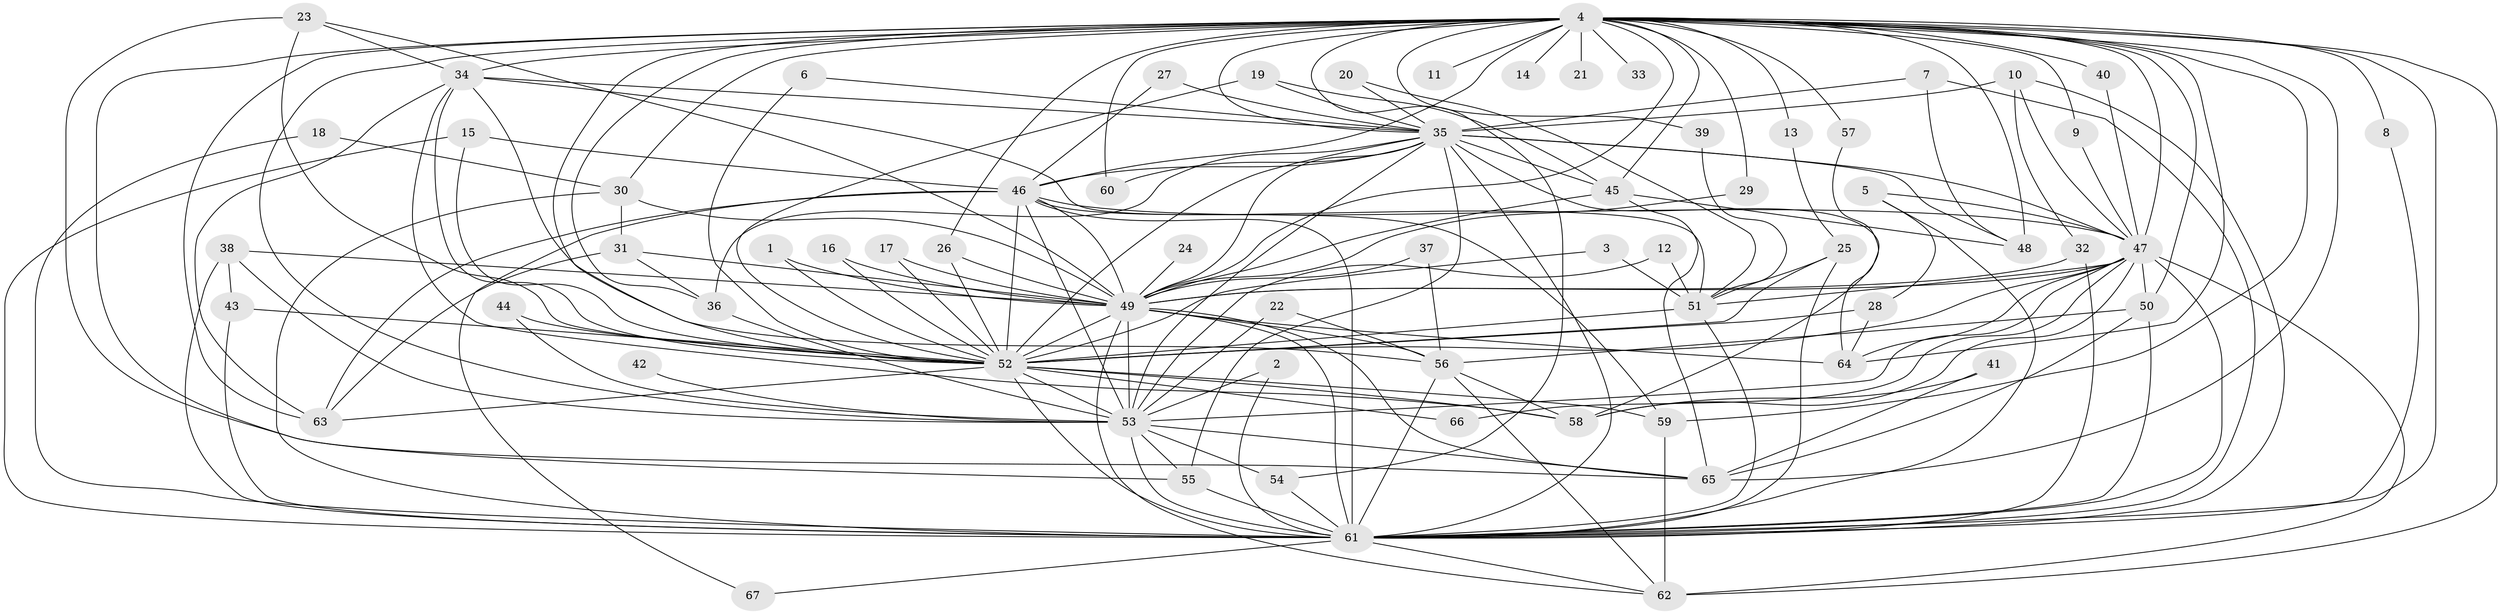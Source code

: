 // original degree distribution, {38: 0.007462686567164179, 18: 0.007462686567164179, 21: 0.022388059701492536, 29: 0.007462686567164179, 32: 0.014925373134328358, 11: 0.007462686567164179, 15: 0.007462686567164179, 7: 0.022388059701492536, 2: 0.5447761194029851, 3: 0.20149253731343283, 8: 0.007462686567164179, 4: 0.09701492537313433, 9: 0.007462686567164179, 6: 0.007462686567164179, 5: 0.03731343283582089}
// Generated by graph-tools (version 1.1) at 2025/25/03/09/25 03:25:50]
// undirected, 67 vertices, 181 edges
graph export_dot {
graph [start="1"]
  node [color=gray90,style=filled];
  1;
  2;
  3;
  4;
  5;
  6;
  7;
  8;
  9;
  10;
  11;
  12;
  13;
  14;
  15;
  16;
  17;
  18;
  19;
  20;
  21;
  22;
  23;
  24;
  25;
  26;
  27;
  28;
  29;
  30;
  31;
  32;
  33;
  34;
  35;
  36;
  37;
  38;
  39;
  40;
  41;
  42;
  43;
  44;
  45;
  46;
  47;
  48;
  49;
  50;
  51;
  52;
  53;
  54;
  55;
  56;
  57;
  58;
  59;
  60;
  61;
  62;
  63;
  64;
  65;
  66;
  67;
  1 -- 49 [weight=1.0];
  1 -- 52 [weight=1.0];
  2 -- 53 [weight=1.0];
  2 -- 61 [weight=1.0];
  3 -- 51 [weight=1.0];
  3 -- 52 [weight=1.0];
  4 -- 8 [weight=1.0];
  4 -- 9 [weight=1.0];
  4 -- 11 [weight=2.0];
  4 -- 13 [weight=1.0];
  4 -- 14 [weight=1.0];
  4 -- 21 [weight=1.0];
  4 -- 26 [weight=1.0];
  4 -- 29 [weight=1.0];
  4 -- 30 [weight=1.0];
  4 -- 33 [weight=2.0];
  4 -- 34 [weight=1.0];
  4 -- 35 [weight=4.0];
  4 -- 36 [weight=2.0];
  4 -- 39 [weight=1.0];
  4 -- 40 [weight=2.0];
  4 -- 45 [weight=1.0];
  4 -- 46 [weight=3.0];
  4 -- 47 [weight=2.0];
  4 -- 48 [weight=1.0];
  4 -- 49 [weight=2.0];
  4 -- 50 [weight=2.0];
  4 -- 52 [weight=2.0];
  4 -- 53 [weight=2.0];
  4 -- 54 [weight=2.0];
  4 -- 55 [weight=1.0];
  4 -- 57 [weight=1.0];
  4 -- 59 [weight=1.0];
  4 -- 60 [weight=1.0];
  4 -- 61 [weight=4.0];
  4 -- 62 [weight=1.0];
  4 -- 63 [weight=1.0];
  4 -- 64 [weight=1.0];
  4 -- 65 [weight=1.0];
  5 -- 28 [weight=1.0];
  5 -- 47 [weight=1.0];
  5 -- 61 [weight=1.0];
  6 -- 35 [weight=1.0];
  6 -- 52 [weight=1.0];
  7 -- 35 [weight=1.0];
  7 -- 48 [weight=1.0];
  7 -- 61 [weight=1.0];
  8 -- 61 [weight=1.0];
  9 -- 47 [weight=1.0];
  10 -- 32 [weight=1.0];
  10 -- 35 [weight=1.0];
  10 -- 47 [weight=1.0];
  10 -- 61 [weight=1.0];
  12 -- 51 [weight=1.0];
  12 -- 53 [weight=1.0];
  13 -- 25 [weight=1.0];
  15 -- 46 [weight=1.0];
  15 -- 52 [weight=2.0];
  15 -- 61 [weight=1.0];
  16 -- 49 [weight=1.0];
  16 -- 52 [weight=1.0];
  17 -- 49 [weight=1.0];
  17 -- 52 [weight=1.0];
  18 -- 30 [weight=1.0];
  18 -- 61 [weight=1.0];
  19 -- 35 [weight=1.0];
  19 -- 45 [weight=1.0];
  19 -- 52 [weight=1.0];
  20 -- 35 [weight=1.0];
  20 -- 51 [weight=1.0];
  22 -- 53 [weight=1.0];
  22 -- 56 [weight=1.0];
  23 -- 34 [weight=1.0];
  23 -- 49 [weight=1.0];
  23 -- 52 [weight=1.0];
  23 -- 65 [weight=1.0];
  24 -- 49 [weight=1.0];
  25 -- 51 [weight=1.0];
  25 -- 52 [weight=1.0];
  25 -- 61 [weight=1.0];
  26 -- 49 [weight=1.0];
  26 -- 52 [weight=1.0];
  27 -- 35 [weight=1.0];
  27 -- 46 [weight=1.0];
  28 -- 52 [weight=1.0];
  28 -- 64 [weight=1.0];
  29 -- 49 [weight=1.0];
  30 -- 31 [weight=1.0];
  30 -- 49 [weight=1.0];
  30 -- 61 [weight=2.0];
  31 -- 36 [weight=1.0];
  31 -- 49 [weight=1.0];
  31 -- 63 [weight=1.0];
  32 -- 49 [weight=1.0];
  32 -- 61 [weight=1.0];
  34 -- 35 [weight=1.0];
  34 -- 51 [weight=1.0];
  34 -- 52 [weight=1.0];
  34 -- 56 [weight=1.0];
  34 -- 58 [weight=1.0];
  34 -- 63 [weight=1.0];
  35 -- 36 [weight=2.0];
  35 -- 45 [weight=1.0];
  35 -- 46 [weight=1.0];
  35 -- 47 [weight=1.0];
  35 -- 48 [weight=1.0];
  35 -- 49 [weight=2.0];
  35 -- 52 [weight=1.0];
  35 -- 53 [weight=1.0];
  35 -- 55 [weight=1.0];
  35 -- 60 [weight=1.0];
  35 -- 61 [weight=2.0];
  35 -- 64 [weight=1.0];
  36 -- 53 [weight=1.0];
  37 -- 49 [weight=1.0];
  37 -- 56 [weight=2.0];
  38 -- 43 [weight=1.0];
  38 -- 49 [weight=1.0];
  38 -- 53 [weight=1.0];
  38 -- 61 [weight=1.0];
  39 -- 51 [weight=1.0];
  40 -- 47 [weight=1.0];
  41 -- 58 [weight=1.0];
  41 -- 65 [weight=1.0];
  42 -- 53 [weight=1.0];
  43 -- 52 [weight=1.0];
  43 -- 61 [weight=1.0];
  44 -- 52 [weight=1.0];
  44 -- 53 [weight=1.0];
  45 -- 48 [weight=1.0];
  45 -- 49 [weight=1.0];
  45 -- 65 [weight=1.0];
  46 -- 47 [weight=1.0];
  46 -- 49 [weight=1.0];
  46 -- 52 [weight=1.0];
  46 -- 53 [weight=1.0];
  46 -- 59 [weight=1.0];
  46 -- 61 [weight=3.0];
  46 -- 63 [weight=1.0];
  46 -- 67 [weight=1.0];
  47 -- 49 [weight=1.0];
  47 -- 50 [weight=1.0];
  47 -- 51 [weight=1.0];
  47 -- 52 [weight=1.0];
  47 -- 53 [weight=1.0];
  47 -- 58 [weight=1.0];
  47 -- 61 [weight=2.0];
  47 -- 62 [weight=1.0];
  47 -- 64 [weight=1.0];
  47 -- 66 [weight=1.0];
  49 -- 52 [weight=1.0];
  49 -- 53 [weight=2.0];
  49 -- 56 [weight=1.0];
  49 -- 61 [weight=2.0];
  49 -- 62 [weight=1.0];
  49 -- 64 [weight=1.0];
  49 -- 65 [weight=1.0];
  50 -- 56 [weight=1.0];
  50 -- 61 [weight=2.0];
  50 -- 65 [weight=1.0];
  51 -- 52 [weight=1.0];
  51 -- 61 [weight=1.0];
  52 -- 53 [weight=1.0];
  52 -- 58 [weight=1.0];
  52 -- 59 [weight=2.0];
  52 -- 61 [weight=4.0];
  52 -- 63 [weight=1.0];
  52 -- 66 [weight=1.0];
  53 -- 54 [weight=1.0];
  53 -- 55 [weight=1.0];
  53 -- 61 [weight=2.0];
  53 -- 65 [weight=1.0];
  54 -- 61 [weight=1.0];
  55 -- 61 [weight=2.0];
  56 -- 58 [weight=1.0];
  56 -- 61 [weight=1.0];
  56 -- 62 [weight=1.0];
  57 -- 58 [weight=1.0];
  59 -- 62 [weight=2.0];
  61 -- 62 [weight=1.0];
  61 -- 67 [weight=1.0];
}
